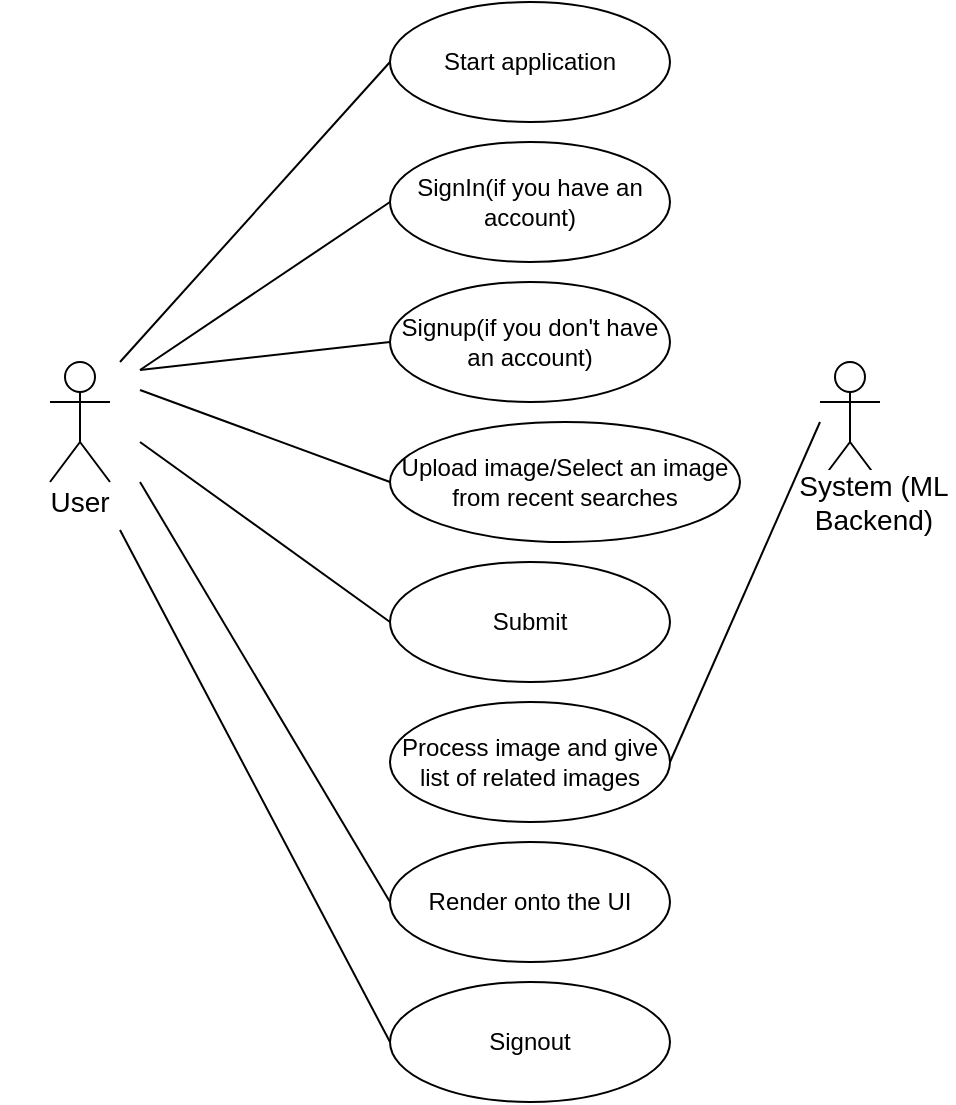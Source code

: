 <mxfile version="17.5.0"><diagram id="BzdyhksGD52af1yUbMJi" name="Page-1"><mxGraphModel dx="1422" dy="702" grid="1" gridSize="10" guides="1" tooltips="1" connect="1" arrows="1" fold="1" page="1" pageScale="1" pageWidth="850" pageHeight="1100" math="0" shadow="0"><root><mxCell id="0"/><mxCell id="1" parent="0"/><mxCell id="JbmcIAlIJoSiex7VFXvI-1" value="Start application" style="ellipse;whiteSpace=wrap;html=1;" parent="1" vertex="1"><mxGeometry x="355" y="100" width="140" height="60" as="geometry"/></mxCell><object label="Actor" id="JbmcIAlIJoSiex7VFXvI-2"><mxCell style="shape=umlActor;verticalLabelPosition=bottom;verticalAlign=top;html=1;outlineConnect=0;" parent="1" vertex="1"><mxGeometry x="185" y="280" width="30" height="60" as="geometry"/></mxCell></object><mxCell id="JbmcIAlIJoSiex7VFXvI-4" value="Upload image/Select an image from recent searches" style="ellipse;whiteSpace=wrap;html=1;" parent="1" vertex="1"><mxGeometry x="355" y="310" width="175" height="60" as="geometry"/></mxCell><mxCell id="JbmcIAlIJoSiex7VFXvI-5" value="Submit" style="ellipse;whiteSpace=wrap;html=1;" parent="1" vertex="1"><mxGeometry x="355" y="380" width="140" height="60" as="geometry"/></mxCell><mxCell id="JbmcIAlIJoSiex7VFXvI-6" value="Process image and give list of related images" style="ellipse;whiteSpace=wrap;html=1;" parent="1" vertex="1"><mxGeometry x="355" y="450" width="140" height="60" as="geometry"/></mxCell><mxCell id="JbmcIAlIJoSiex7VFXvI-7" value="Render onto the UI" style="ellipse;whiteSpace=wrap;html=1;" parent="1" vertex="1"><mxGeometry x="355" y="520" width="140" height="60" as="geometry"/></mxCell><mxCell id="JbmcIAlIJoSiex7VFXvI-9" value="User" style="text;html=1;strokeColor=none;fillColor=none;align=center;verticalAlign=middle;whiteSpace=wrap;rounded=0;labelBackgroundColor=default;fontSize=14;" parent="1" vertex="1"><mxGeometry x="160" y="330" width="80" height="40" as="geometry"/></mxCell><mxCell id="JbmcIAlIJoSiex7VFXvI-10" value="" style="endArrow=none;html=1;rounded=0;fontSize=14;entryX=0;entryY=0.5;entryDx=0;entryDy=0;" parent="1" target="JbmcIAlIJoSiex7VFXvI-1" edge="1"><mxGeometry width="50" height="50" relative="1" as="geometry"><mxPoint x="220" y="280" as="sourcePoint"/><mxPoint x="350" y="150" as="targetPoint"/></mxGeometry></mxCell><mxCell id="JbmcIAlIJoSiex7VFXvI-11" value="" style="endArrow=none;html=1;rounded=0;fontSize=14;entryX=0;entryY=0.5;entryDx=0;entryDy=0;" parent="1" target="JbmcIAlIJoSiex7VFXvI-4" edge="1"><mxGeometry width="50" height="50" relative="1" as="geometry"><mxPoint x="230" y="294" as="sourcePoint"/><mxPoint x="350" y="210" as="targetPoint"/></mxGeometry></mxCell><mxCell id="JbmcIAlIJoSiex7VFXvI-12" value="" style="endArrow=none;html=1;rounded=0;fontSize=14;entryX=0;entryY=0.5;entryDx=0;entryDy=0;" parent="1" target="JbmcIAlIJoSiex7VFXvI-5" edge="1"><mxGeometry width="50" height="50" relative="1" as="geometry"><mxPoint x="230" y="320" as="sourcePoint"/><mxPoint x="280" y="270" as="targetPoint"/></mxGeometry></mxCell><object label="Actor" id="JbmcIAlIJoSiex7VFXvI-13"><mxCell style="shape=umlActor;verticalLabelPosition=bottom;verticalAlign=top;html=1;outlineConnect=0;" parent="1" vertex="1"><mxGeometry x="570" y="280" width="30" height="60" as="geometry"/></mxCell></object><mxCell id="JbmcIAlIJoSiex7VFXvI-14" value="System (ML Backend)" style="text;html=1;strokeColor=none;fillColor=none;align=center;verticalAlign=middle;whiteSpace=wrap;rounded=0;labelBackgroundColor=default;fontSize=14;" parent="1" vertex="1"><mxGeometry x="557" y="330" width="80" height="40" as="geometry"/></mxCell><mxCell id="JbmcIAlIJoSiex7VFXvI-15" value="" style="endArrow=none;html=1;rounded=0;fontSize=14;exitX=1;exitY=0.5;exitDx=0;exitDy=0;" parent="1" source="JbmcIAlIJoSiex7VFXvI-6" edge="1"><mxGeometry width="50" height="50" relative="1" as="geometry"><mxPoint x="520" y="360" as="sourcePoint"/><mxPoint x="570" y="310" as="targetPoint"/></mxGeometry></mxCell><mxCell id="JbmcIAlIJoSiex7VFXvI-16" value="" style="endArrow=none;html=1;rounded=0;fontSize=14;entryX=0;entryY=0.5;entryDx=0;entryDy=0;" parent="1" target="JbmcIAlIJoSiex7VFXvI-7" edge="1"><mxGeometry width="50" height="50" relative="1" as="geometry"><mxPoint x="230" y="340" as="sourcePoint"/><mxPoint x="280" y="290" as="targetPoint"/></mxGeometry></mxCell><mxCell id="t1exkD7BM6_kXDnWTiXp-1" value="SignIn(if you have an account)" style="ellipse;whiteSpace=wrap;html=1;" parent="1" vertex="1"><mxGeometry x="355" y="170" width="140" height="60" as="geometry"/></mxCell><mxCell id="t1exkD7BM6_kXDnWTiXp-2" value="" style="endArrow=none;html=1;rounded=0;fontSize=14;entryX=0;entryY=0.5;entryDx=0;entryDy=0;" parent="1" target="t1exkD7BM6_kXDnWTiXp-1" edge="1"><mxGeometry width="50" height="50" relative="1" as="geometry"><mxPoint x="230" y="284" as="sourcePoint"/><mxPoint x="350" y="200" as="targetPoint"/></mxGeometry></mxCell><mxCell id="t1exkD7BM6_kXDnWTiXp-3" value="Signup(if you don't have an account)" style="ellipse;whiteSpace=wrap;html=1;" parent="1" vertex="1"><mxGeometry x="355" y="240" width="140" height="60" as="geometry"/></mxCell><mxCell id="t1exkD7BM6_kXDnWTiXp-4" value="" style="endArrow=none;html=1;rounded=0;fontSize=14;entryX=0;entryY=0.5;entryDx=0;entryDy=0;" parent="1" target="t1exkD7BM6_kXDnWTiXp-3" edge="1"><mxGeometry width="50" height="50" relative="1" as="geometry"><mxPoint x="230" y="284" as="sourcePoint"/><mxPoint x="350" y="200" as="targetPoint"/></mxGeometry></mxCell><mxCell id="t1exkD7BM6_kXDnWTiXp-5" value="Signout" style="ellipse;whiteSpace=wrap;html=1;" parent="1" vertex="1"><mxGeometry x="355" y="590" width="140" height="60" as="geometry"/></mxCell><mxCell id="t1exkD7BM6_kXDnWTiXp-6" value="" style="endArrow=none;html=1;rounded=0;fontSize=14;entryX=0;entryY=0.5;entryDx=0;entryDy=0;" parent="1" target="t1exkD7BM6_kXDnWTiXp-5" edge="1"><mxGeometry width="50" height="50" relative="1" as="geometry"><mxPoint x="220" y="364" as="sourcePoint"/><mxPoint x="340" y="280" as="targetPoint"/></mxGeometry></mxCell></root></mxGraphModel></diagram></mxfile>